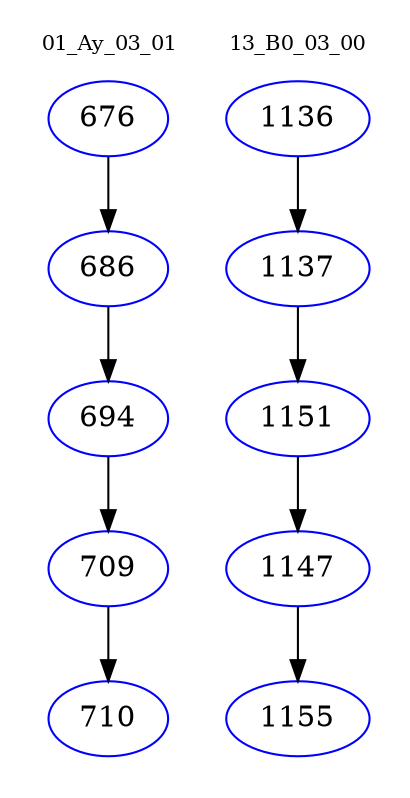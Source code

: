 digraph{
subgraph cluster_0 {
color = white
label = "01_Ay_03_01";
fontsize=10;
T0_676 [label="676", color="blue"]
T0_676 -> T0_686 [color="black"]
T0_686 [label="686", color="blue"]
T0_686 -> T0_694 [color="black"]
T0_694 [label="694", color="blue"]
T0_694 -> T0_709 [color="black"]
T0_709 [label="709", color="blue"]
T0_709 -> T0_710 [color="black"]
T0_710 [label="710", color="blue"]
}
subgraph cluster_1 {
color = white
label = "13_B0_03_00";
fontsize=10;
T1_1136 [label="1136", color="blue"]
T1_1136 -> T1_1137 [color="black"]
T1_1137 [label="1137", color="blue"]
T1_1137 -> T1_1151 [color="black"]
T1_1151 [label="1151", color="blue"]
T1_1151 -> T1_1147 [color="black"]
T1_1147 [label="1147", color="blue"]
T1_1147 -> T1_1155 [color="black"]
T1_1155 [label="1155", color="blue"]
}
}
